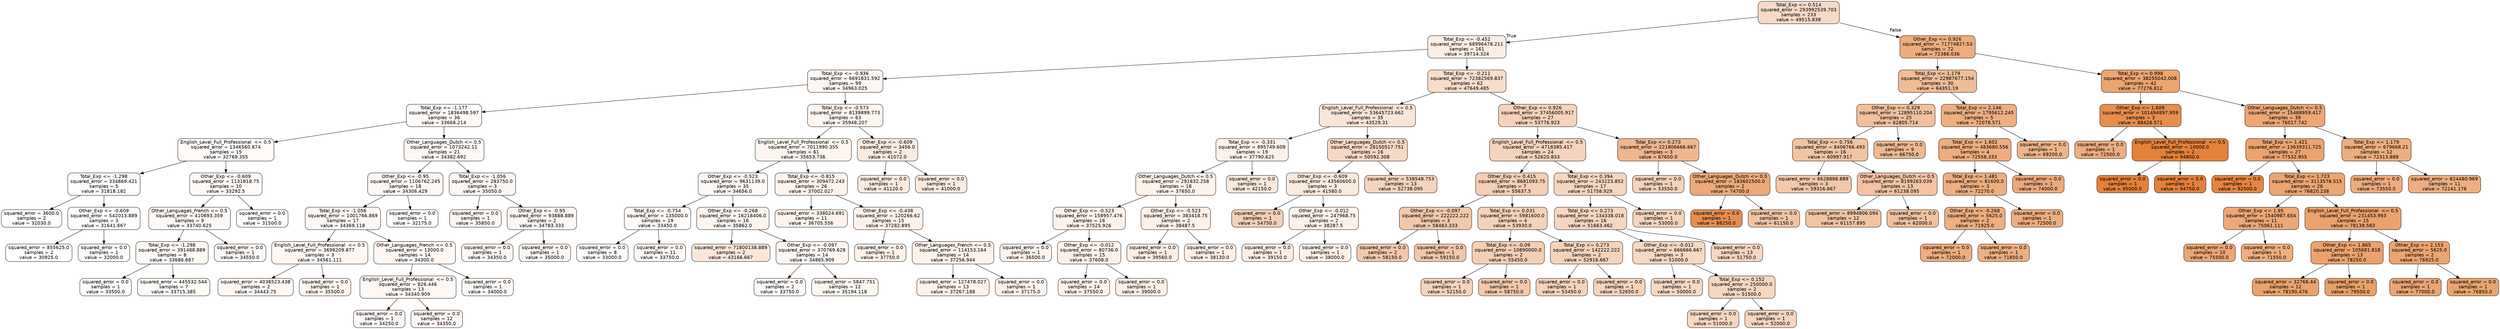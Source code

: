 digraph Tree {
node [shape=box, style="filled, rounded", color="black", fontname="helvetica"] ;
edge [fontname="helvetica"] ;
0 [label="Total_Exp <= 0.514\nsquared_error = 293992539.703\nsamples = 233\nvalue = 49515.838", fillcolor="#f7dac6"] ;
1 [label="Total_Exp <= -0.452\nsquared_error = 68996478.211\nsamples = 161\nvalue = 39714.324", fillcolor="#fbeee4"] ;
0 -> 1 [labeldistance=2.5, labelangle=45, headlabel="True"] ;
2 [label="Total_Exp <= -0.936\nsquared_error = 6691831.592\nsamples = 99\nvalue = 34963.025", fillcolor="#fdf7f3"] ;
1 -> 2 ;
3 [label="Total_Exp <= -1.177\nsquared_error = 1836498.597\nsamples = 36\nvalue = 33668.214", fillcolor="#fefaf7"] ;
2 -> 3 ;
4 [label="English_Level_Full_Professional  <= 0.5\nsquared_error = 1346560.874\nsamples = 15\nvalue = 32769.355", fillcolor="#fefbf9"] ;
3 -> 4 ;
5 [label="Total_Exp <= -1.298\nsquared_error = 334669.421\nsamples = 5\nvalue = 31818.182", fillcolor="#fffdfc"] ;
4 -> 5 ;
6 [label="squared_error = 3600.0\nsamples = 2\nvalue = 32030.0", fillcolor="#fffdfc"] ;
5 -> 6 ;
7 [label="Other_Exp <= -0.609\nsquared_error = 542013.889\nsamples = 3\nvalue = 31641.667", fillcolor="#fffefd"] ;
5 -> 7 ;
8 [label="squared_error = 855625.0\nsamples = 2\nvalue = 30925.0", fillcolor="#ffffff"] ;
7 -> 8 ;
9 [label="squared_error = 0.0\nsamples = 1\nvalue = 32000.0", fillcolor="#fffdfc"] ;
7 -> 9 ;
10 [label="Other_Exp <= -0.609\nsquared_error = 1131818.75\nsamples = 10\nvalue = 33292.5", fillcolor="#fefaf8"] ;
4 -> 10 ;
11 [label="Other_Languages_French <= 0.5\nsquared_error = 410693.359\nsamples = 9\nvalue = 33740.625", fillcolor="#fef9f6"] ;
10 -> 11 ;
12 [label="Total_Exp <= -1.298\nsquared_error = 391488.889\nsamples = 8\nvalue = 33686.667", fillcolor="#fefaf6"] ;
11 -> 12 ;
13 [label="squared_error = 0.0\nsamples = 1\nvalue = 33500.0", fillcolor="#fefaf7"] ;
12 -> 13 ;
14 [label="squared_error = 445532.544\nsamples = 7\nvalue = 33715.385", fillcolor="#fefaf6"] ;
12 -> 14 ;
15 [label="squared_error = 0.0\nsamples = 1\nvalue = 34550.0", fillcolor="#fef8f4"] ;
11 -> 15 ;
16 [label="squared_error = 0.0\nsamples = 1\nvalue = 31500.0", fillcolor="#fffefd"] ;
10 -> 16 ;
17 [label="Other_Languages_Dutch <= 0.5\nsquared_error = 1073242.11\nsamples = 21\nvalue = 34382.692", fillcolor="#fef8f4"] ;
3 -> 17 ;
18 [label="Other_Exp <= -0.95\nsquared_error = 1106762.245\nsamples = 18\nvalue = 34306.429", fillcolor="#fef8f5"] ;
17 -> 18 ;
19 [label="Total_Exp <= -1.056\nsquared_error = 1001766.869\nsamples = 17\nvalue = 34369.118", fillcolor="#fef8f4"] ;
18 -> 19 ;
20 [label="English_Level_Full_Professional  <= 0.5\nsquared_error = 3698209.877\nsamples = 3\nvalue = 34561.111", fillcolor="#fef8f4"] ;
19 -> 20 ;
21 [label="squared_error = 4036523.438\nsamples = 2\nvalue = 34443.75", fillcolor="#fef8f4"] ;
20 -> 21 ;
22 [label="squared_error = 0.0\nsamples = 1\nvalue = 35500.0", fillcolor="#fdf6f1"] ;
20 -> 22 ;
23 [label="Other_Languages_French <= 0.5\nsquared_error = 13000.0\nsamples = 14\nvalue = 34300.0", fillcolor="#fef8f5"] ;
19 -> 23 ;
24 [label="English_Level_Full_Professional  <= 0.5\nsquared_error = 826.446\nsamples = 13\nvalue = 34340.909", fillcolor="#fef8f4"] ;
23 -> 24 ;
25 [label="squared_error = 0.0\nsamples = 1\nvalue = 34250.0", fillcolor="#fef8f5"] ;
24 -> 25 ;
26 [label="squared_error = 0.0\nsamples = 12\nvalue = 34350.0", fillcolor="#fef8f4"] ;
24 -> 26 ;
27 [label="squared_error = 0.0\nsamples = 1\nvalue = 34000.0", fillcolor="#fef9f5"] ;
23 -> 27 ;
28 [label="squared_error = 0.0\nsamples = 1\nvalue = 32175.0", fillcolor="#fefdfb"] ;
18 -> 28 ;
29 [label="Total_Exp <= -1.056\nsquared_error = 283750.0\nsamples = 3\nvalue = 35050.0", fillcolor="#fdf7f2"] ;
17 -> 29 ;
30 [label="squared_error = 0.0\nsamples = 1\nvalue = 35850.0", fillcolor="#fdf5f0"] ;
29 -> 30 ;
31 [label="Other_Exp <= -0.95\nsquared_error = 93888.889\nsamples = 2\nvalue = 34783.333", fillcolor="#fdf7f3"] ;
29 -> 31 ;
32 [label="squared_error = 0.0\nsamples = 1\nvalue = 34350.0", fillcolor="#fef8f4"] ;
31 -> 32 ;
33 [label="squared_error = 0.0\nsamples = 1\nvalue = 35000.0", fillcolor="#fdf7f2"] ;
31 -> 33 ;
34 [label="Total_Exp <= -0.573\nsquared_error = 8139899.773\nsamples = 63\nvalue = 35948.207", fillcolor="#fdf5ef"] ;
2 -> 34 ;
35 [label="English_Level_Full_Professional  <= 0.5\nsquared_error = 7011990.355\nsamples = 61\nvalue = 35653.736", fillcolor="#fdf6f0"] ;
34 -> 35 ;
36 [label="Other_Exp <= -0.523\nsquared_error = 9631139.0\nsamples = 35\nvalue = 34656.0", fillcolor="#fdf8f3"] ;
35 -> 36 ;
37 [label="Total_Exp <= -0.754\nsquared_error = 135000.0\nsamples = 19\nvalue = 33450.0", fillcolor="#fefaf7"] ;
36 -> 37 ;
38 [label="squared_error = 0.0\nsamples = 8\nvalue = 33000.0", fillcolor="#fefbf9"] ;
37 -> 38 ;
39 [label="squared_error = 0.0\nsamples = 11\nvalue = 33750.0", fillcolor="#fef9f6"] ;
37 -> 39 ;
40 [label="Other_Exp <= -0.268\nsquared_error = 16218406.0\nsamples = 16\nvalue = 35862.0", fillcolor="#fdf5f0"] ;
36 -> 40 ;
41 [label="squared_error = 71800138.889\nsamples = 2\nvalue = 43166.667", fillcolor="#fae7d9"] ;
40 -> 41 ;
42 [label="Other_Exp <= -0.097\nsquared_error = 370769.628\nsamples = 14\nvalue = 34865.909", fillcolor="#fdf7f3"] ;
40 -> 42 ;
43 [label="squared_error = 0.0\nsamples = 2\nvalue = 33750.0", fillcolor="#fef9f6"] ;
42 -> 43 ;
44 [label="squared_error = 5847.751\nsamples = 12\nvalue = 35194.118", fillcolor="#fdf7f2"] ;
42 -> 44 ;
45 [label="Total_Exp <= -0.815\nsquared_error = 309472.243\nsamples = 26\nvalue = 37002.027", fillcolor="#fdf3ec"] ;
35 -> 45 ;
46 [label="squared_error = 338024.691\nsamples = 11\nvalue = 36705.556", fillcolor="#fdf4ed"] ;
45 -> 46 ;
47 [label="Other_Exp <= -0.438\nsquared_error = 120266.62\nsamples = 15\nvalue = 37282.895", fillcolor="#fcf2eb"] ;
45 -> 47 ;
48 [label="squared_error = 0.0\nsamples = 1\nvalue = 37750.0", fillcolor="#fcf2ea"] ;
47 -> 48 ;
49 [label="Other_Languages_French <= 0.5\nsquared_error = 114153.164\nsamples = 14\nvalue = 37256.944", fillcolor="#fcf3eb"] ;
47 -> 49 ;
50 [label="squared_error = 127478.027\nsamples = 13\nvalue = 37267.188", fillcolor="#fcf3eb"] ;
49 -> 50 ;
51 [label="squared_error = 0.0\nsamples = 1\nvalue = 37175.0", fillcolor="#fcf3ec"] ;
49 -> 51 ;
52 [label="Other_Exp <= -0.609\nsquared_error = 3456.0\nsamples = 2\nvalue = 41072.0", fillcolor="#fbebe0"] ;
34 -> 52 ;
53 [label="squared_error = 0.0\nsamples = 1\nvalue = 41120.0", fillcolor="#fbebdf"] ;
52 -> 53 ;
54 [label="squared_error = 0.0\nsamples = 1\nvalue = 41000.0", fillcolor="#fbebe0"] ;
52 -> 54 ;
55 [label="Total_Exp <= -0.211\nsquared_error = 72382569.837\nsamples = 62\nvalue = 47649.485", fillcolor="#f8decb"] ;
1 -> 55 ;
56 [label="English_Level_Full_Professional  <= 0.5\nsquared_error = 53645723.662\nsamples = 35\nvalue = 43529.31", fillcolor="#fae6d8"] ;
55 -> 56 ;
57 [label="Total_Exp <= -0.331\nsquared_error = 895749.609\nsamples = 19\nvalue = 37790.625", fillcolor="#fcf1ea"] ;
56 -> 57 ;
58 [label="Other_Languages_Dutch <= 0.5\nsquared_error = 291832.258\nsamples = 18\nvalue = 37650.0", fillcolor="#fcf2ea"] ;
57 -> 58 ;
59 [label="Other_Exp <= -0.523\nsquared_error = 158957.476\nsamples = 16\nvalue = 37525.926", fillcolor="#fcf2eb"] ;
58 -> 59 ;
60 [label="squared_error = 0.0\nsamples = 1\nvalue = 36500.0", fillcolor="#fdf4ee"] ;
59 -> 60 ;
61 [label="Other_Exp <= -0.012\nsquared_error = 80736.0\nsamples = 15\nvalue = 37608.0", fillcolor="#fcf2ea"] ;
59 -> 61 ;
62 [label="squared_error = 0.0\nsamples = 14\nvalue = 37550.0", fillcolor="#fcf2eb"] ;
61 -> 62 ;
63 [label="squared_error = 0.0\nsamples = 1\nvalue = 39000.0", fillcolor="#fcefe6"] ;
61 -> 63 ;
64 [label="Other_Exp <= -0.523\nsquared_error = 383418.75\nsamples = 2\nvalue = 38487.5", fillcolor="#fcf0e8"] ;
58 -> 64 ;
65 [label="squared_error = 0.0\nsamples = 1\nvalue = 39560.0", fillcolor="#fbeee4"] ;
64 -> 65 ;
66 [label="squared_error = 0.0\nsamples = 1\nvalue = 38130.0", fillcolor="#fcf1e9"] ;
64 -> 66 ;
67 [label="squared_error = 0.0\nsamples = 1\nvalue = 42150.0", fillcolor="#fae9dc"] ;
57 -> 67 ;
68 [label="Other_Languages_Dutch <= 0.5\nsquared_error = 28150517.751\nsamples = 16\nvalue = 50592.308", fillcolor="#f7d8c2"] ;
56 -> 68 ;
69 [label="Other_Exp <= -0.609\nsquared_error = 43560600.0\nsamples = 3\nvalue = 41580.0", fillcolor="#fbeade"] ;
68 -> 69 ;
70 [label="squared_error = 0.0\nsamples = 1\nvalue = 54750.0", fillcolor="#f5d0b5"] ;
69 -> 70 ;
71 [label="Other_Exp <= -0.012\nsquared_error = 247968.75\nsamples = 2\nvalue = 38287.5", fillcolor="#fcf1e8"] ;
69 -> 71 ;
72 [label="squared_error = 0.0\nsamples = 1\nvalue = 39150.0", fillcolor="#fcefe6"] ;
71 -> 72 ;
73 [label="squared_error = 0.0\nsamples = 1\nvalue = 38000.0", fillcolor="#fcf1e9"] ;
71 -> 73 ;
74 [label="squared_error = 538548.753\nsamples = 13\nvalue = 52738.095", fillcolor="#f6d4bc"] ;
68 -> 74 ;
75 [label="Other_Exp <= 0.926\nsquared_error = 37456005.917\nsamples = 27\nvalue = 53776.923", fillcolor="#f6d2b8"] ;
55 -> 75 ;
76 [label="English_Level_Full_Professional  <= 0.5\nsquared_error = 4718385.417\nsamples = 24\nvalue = 52620.833", fillcolor="#f6d4bc"] ;
75 -> 76 ;
77 [label="Other_Exp <= 0.415\nsquared_error = 8681093.75\nsamples = 7\nvalue = 55637.5", fillcolor="#f5ceb3"] ;
76 -> 77 ;
78 [label="Other_Exp <= -0.097\nsquared_error = 222222.222\nsamples = 3\nvalue = 58483.333", fillcolor="#f4c9aa"] ;
77 -> 78 ;
79 [label="squared_error = 0.0\nsamples = 2\nvalue = 58150.0", fillcolor="#f4c9ab"] ;
78 -> 79 ;
80 [label="squared_error = 0.0\nsamples = 1\nvalue = 59150.0", fillcolor="#f4c7a8"] ;
78 -> 80 ;
81 [label="Total_Exp <= 0.031\nsquared_error = 5981600.0\nsamples = 4\nvalue = 53930.0", fillcolor="#f6d2b8"] ;
77 -> 81 ;
82 [label="Total_Exp <= -0.09\nsquared_error = 10890000.0\nsamples = 2\nvalue = 55450.0", fillcolor="#f5cfb3"] ;
81 -> 82 ;
83 [label="squared_error = 0.0\nsamples = 1\nvalue = 52150.0", fillcolor="#f6d5bd"] ;
82 -> 83 ;
84 [label="squared_error = 0.0\nsamples = 1\nvalue = 58750.0", fillcolor="#f4c8a9"] ;
82 -> 84 ;
85 [label="Total_Exp <= 0.273\nsquared_error = 142222.222\nsamples = 2\nvalue = 52916.667", fillcolor="#f6d4bb"] ;
81 -> 85 ;
86 [label="squared_error = 0.0\nsamples = 1\nvalue = 53450.0", fillcolor="#f6d3b9"] ;
85 -> 86 ;
87 [label="squared_error = 0.0\nsamples = 1\nvalue = 52650.0", fillcolor="#f6d4bc"] ;
85 -> 87 ;
88 [label="Total_Exp <= 0.394\nsquared_error = 243223.852\nsamples = 17\nvalue = 51758.929", fillcolor="#f7d6bf"] ;
76 -> 88 ;
89 [label="Total_Exp <= 0.273\nsquared_error = 134338.018\nsamples = 16\nvalue = 51663.462", fillcolor="#f7d6bf"] ;
88 -> 89 ;
90 [label="Other_Exp <= -0.012\nsquared_error = 666666.667\nsamples = 3\nvalue = 51000.0", fillcolor="#f7d8c1"] ;
89 -> 90 ;
91 [label="squared_error = 0.0\nsamples = 1\nvalue = 50000.0", fillcolor="#f7d9c4"] ;
90 -> 91 ;
92 [label="Total_Exp <= 0.152\nsquared_error = 250000.0\nsamples = 2\nvalue = 51500.0", fillcolor="#f7d7bf"] ;
90 -> 92 ;
93 [label="squared_error = 0.0\nsamples = 1\nvalue = 51000.0", fillcolor="#f7d8c1"] ;
92 -> 93 ;
94 [label="squared_error = 0.0\nsamples = 1\nvalue = 52000.0", fillcolor="#f6d6be"] ;
92 -> 94 ;
95 [label="squared_error = 0.0\nsamples = 13\nvalue = 51750.0", fillcolor="#f7d6bf"] ;
89 -> 95 ;
96 [label="squared_error = 0.0\nsamples = 1\nvalue = 53000.0", fillcolor="#f6d4bb"] ;
88 -> 96 ;
97 [label="Total_Exp <= 0.273\nsquared_error = 221806666.667\nsamples = 3\nvalue = 67650.0", fillcolor="#f0b78e"] ;
75 -> 97 ;
98 [label="squared_error = 0.0\nsamples = 1\nvalue = 53550.0", fillcolor="#f6d3b9"] ;
97 -> 98 ;
99 [label="Other_Languages_Dutch <= 0.5\nsquared_error = 183602500.0\nsamples = 2\nvalue = 74700.0", fillcolor="#eda978"] ;
97 -> 99 ;
100 [label="squared_error = 0.0\nsamples = 1\nvalue = 88250.0", fillcolor="#e88e4e"] ;
99 -> 100 ;
101 [label="squared_error = 0.0\nsamples = 1\nvalue = 61150.0", fillcolor="#f3c4a2"] ;
99 -> 101 ;
102 [label="Other_Exp <= 0.926\nsquared_error = 71774827.53\nsamples = 72\nvalue = 72386.036", fillcolor="#eead7f"] ;
0 -> 102 [labeldistance=2.5, labelangle=-45, headlabel="False"] ;
103 [label="Total_Exp <= 1.179\nsquared_error = 22987677.154\nsamples = 30\nvalue = 64351.19", fillcolor="#f1bd98"] ;
102 -> 103 ;
104 [label="Other_Exp <= 0.329\nsquared_error = 12895110.204\nsamples = 25\nvalue = 62805.714", fillcolor="#f2c09c"] ;
103 -> 104 ;
105 [label="Total_Exp <= 0.756\nsquared_error = 8406766.493\nsamples = 16\nvalue = 60997.917", fillcolor="#f3c4a2"] ;
104 -> 105 ;
106 [label="squared_error = 6628888.889\nsamples = 3\nvalue = 59316.667", fillcolor="#f3c7a7"] ;
105 -> 106 ;
107 [label="Other_Languages_Dutch <= 0.5\nsquared_error = 8199263.039\nsamples = 13\nvalue = 61238.095", fillcolor="#f3c3a1"] ;
105 -> 107 ;
108 [label="squared_error = 8994806.094\nsamples = 12\nvalue = 61157.895", fillcolor="#f3c4a2"] ;
107 -> 108 ;
109 [label="squared_error = 0.0\nsamples = 1\nvalue = 62000.0", fillcolor="#f2c29f"] ;
107 -> 109 ;
110 [label="squared_error = 0.0\nsamples = 9\nvalue = 66750.0", fillcolor="#f0b990"] ;
104 -> 110 ;
111 [label="Total_Exp <= 2.146\nsquared_error = 1795612.245\nsamples = 5\nvalue = 72078.571", fillcolor="#eeae80"] ;
103 -> 111 ;
112 [label="Total_Exp <= 1.602\nsquared_error = 483680.556\nsamples = 4\nvalue = 72558.333", fillcolor="#eead7e"] ;
111 -> 112 ;
113 [label="Total_Exp <= 1.481\nsquared_error = 81600.0\nsamples = 3\nvalue = 72270.0", fillcolor="#eeae7f"] ;
112 -> 113 ;
114 [label="Other_Exp <= -0.268\nsquared_error = 5625.0\nsamples = 2\nvalue = 71925.0", fillcolor="#eeae80"] ;
113 -> 114 ;
115 [label="squared_error = 0.0\nsamples = 1\nvalue = 72000.0", fillcolor="#eeae80"] ;
114 -> 115 ;
116 [label="squared_error = 0.0\nsamples = 1\nvalue = 71850.0", fillcolor="#eeaf81"] ;
114 -> 116 ;
117 [label="squared_error = 0.0\nsamples = 1\nvalue = 72500.0", fillcolor="#eead7f"] ;
113 -> 117 ;
118 [label="squared_error = 0.0\nsamples = 1\nvalue = 74000.0", fillcolor="#eeaa7a"] ;
112 -> 118 ;
119 [label="squared_error = 0.0\nsamples = 1\nvalue = 69200.0", fillcolor="#efb489"] ;
111 -> 119 ;
120 [label="Total_Exp <= 0.998\nsquared_error = 38255042.008\nsamples = 42\nvalue = 77276.812", fillcolor="#eca470"] ;
102 -> 120 ;
121 [label="Other_Exp <= 1.609\nsquared_error = 101494897.959\nsamples = 3\nvalue = 88428.571", fillcolor="#e88e4d"] ;
120 -> 121 ;
122 [label="squared_error = 0.0\nsamples = 1\nvalue = 72500.0", fillcolor="#eead7f"] ;
121 -> 122 ;
123 [label="English_Level_Full_Professional  <= 0.5\nsquared_error = 10000.0\nsamples = 2\nvalue = 94800.0", fillcolor="#e5813a"] ;
121 -> 123 ;
124 [label="squared_error = 0.0\nsamples = 1\nvalue = 95000.0", fillcolor="#e58139"] ;
123 -> 124 ;
125 [label="squared_error = 0.0\nsamples = 1\nvalue = 94750.0", fillcolor="#e5813a"] ;
123 -> 125 ;
126 [label="Other_Languages_Dutch <= 0.5\nsquared_error = 15488959.417\nsamples = 39\nvalue = 76017.742", fillcolor="#eda674"] ;
120 -> 126 ;
127 [label="Total_Exp <= 1.421\nsquared_error = 13639311.725\nsamples = 27\nvalue = 77532.955", fillcolor="#eca36f"] ;
126 -> 127 ;
128 [label="squared_error = 0.0\nsamples = 1\nvalue = 92500.0", fillcolor="#e68641"] ;
127 -> 128 ;
129 [label="Total_Exp <= 1.723\nsquared_error = 3113578.515\nsamples = 26\nvalue = 76820.238", fillcolor="#eca571"] ;
127 -> 129 ;
130 [label="Other_Exp <= 1.95\nsquared_error = 1540987.654\nsamples = 11\nvalue = 75061.111", fillcolor="#eda877"] ;
129 -> 130 ;
131 [label="squared_error = 0.0\nsamples = 10\nvalue = 75500.0", fillcolor="#eda775"] ;
130 -> 131 ;
132 [label="squared_error = 0.0\nsamples = 1\nvalue = 71550.0", fillcolor="#efaf81"] ;
130 -> 132 ;
133 [label="English_Level_Full_Professional  <= 0.5\nsquared_error = 231453.993\nsamples = 15\nvalue = 78139.583", fillcolor="#eca26d"] ;
129 -> 133 ;
134 [label="Other_Exp <= 1.865\nsquared_error = 105681.818\nsamples = 13\nvalue = 78250.0", fillcolor="#eca26d"] ;
133 -> 134 ;
135 [label="squared_error = 32766.44\nsamples = 12\nvalue = 78190.476", fillcolor="#eca26d"] ;
134 -> 135 ;
136 [label="squared_error = 0.0\nsamples = 1\nvalue = 79500.0", fillcolor="#eb9f69"] ;
134 -> 136 ;
137 [label="Other_Exp <= 2.153\nsquared_error = 5625.0\nsamples = 2\nvalue = 76925.0", fillcolor="#eca571"] ;
133 -> 137 ;
138 [label="squared_error = 0.0\nsamples = 1\nvalue = 77000.0", fillcolor="#eca471"] ;
137 -> 138 ;
139 [label="squared_error = 0.0\nsamples = 1\nvalue = 76850.0", fillcolor="#eca571"] ;
137 -> 139 ;
140 [label="Total_Exp <= 1.179\nsquared_error = 679668.21\nsamples = 12\nvalue = 72313.889", fillcolor="#eeae7f"] ;
126 -> 140 ;
141 [label="squared_error = 0.0\nsamples = 1\nvalue = 73550.0", fillcolor="#eeab7b"] ;
140 -> 141 ;
142 [label="squared_error = 624480.969\nsamples = 11\nvalue = 72241.176", fillcolor="#eeae7f"] ;
140 -> 142 ;
}